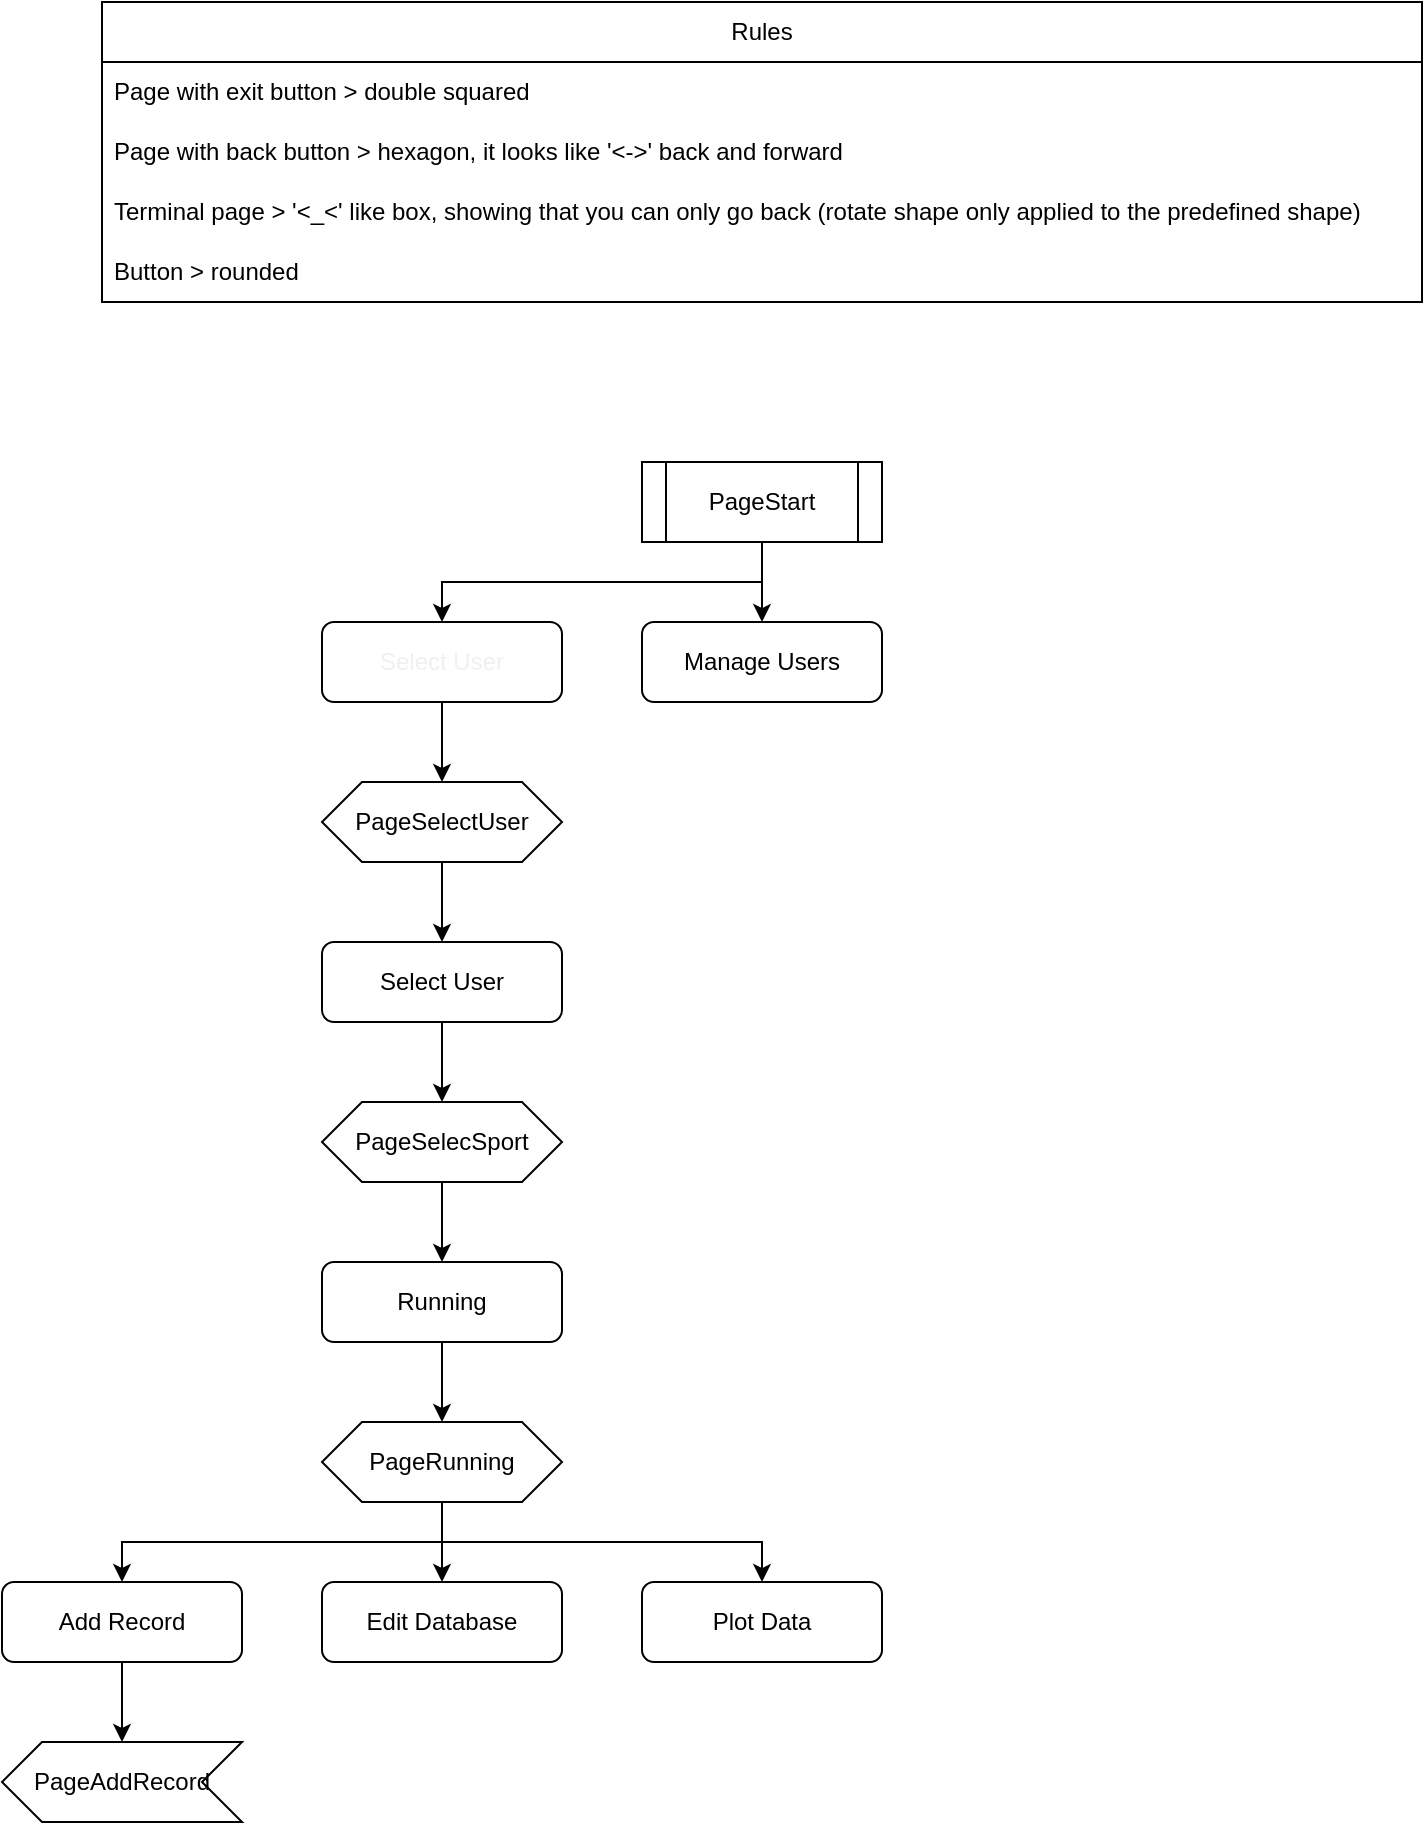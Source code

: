 <mxfile version="20.7.4" type="device"><diagram id="C5RBs43oDa-KdzZeNtuy" name="Page-1"><mxGraphModel dx="875" dy="1687" grid="1" gridSize="10" guides="1" tooltips="1" connect="1" arrows="1" fold="1" page="1" pageScale="1" pageWidth="827" pageHeight="1169" math="0" shadow="0"><root><mxCell id="WIyWlLk6GJQsqaUBKTNV-0"/><mxCell id="WIyWlLk6GJQsqaUBKTNV-1" parent="WIyWlLk6GJQsqaUBKTNV-0"/><mxCell id="85kEBRqcw1jvHwk8xzVZ-10" style="edgeStyle=orthogonalEdgeStyle;rounded=0;orthogonalLoop=1;jettySize=auto;html=1;exitX=0.5;exitY=1;exitDx=0;exitDy=0;" edge="1" parent="WIyWlLk6GJQsqaUBKTNV-1" source="WIyWlLk6GJQsqaUBKTNV-3" target="85kEBRqcw1jvHwk8xzVZ-8"><mxGeometry relative="1" as="geometry"/></mxCell><mxCell id="85kEBRqcw1jvHwk8xzVZ-11" style="edgeStyle=orthogonalEdgeStyle;rounded=0;orthogonalLoop=1;jettySize=auto;html=1;exitX=0.5;exitY=1;exitDx=0;exitDy=0;entryX=0.5;entryY=0;entryDx=0;entryDy=0;" edge="1" parent="WIyWlLk6GJQsqaUBKTNV-1" source="WIyWlLk6GJQsqaUBKTNV-3" target="85kEBRqcw1jvHwk8xzVZ-9"><mxGeometry relative="1" as="geometry"/></mxCell><mxCell id="WIyWlLk6GJQsqaUBKTNV-3" value="PageStart" style="shape=process;whiteSpace=wrap;html=1;backgroundOutline=1;" parent="WIyWlLk6GJQsqaUBKTNV-1" vertex="1"><mxGeometry x="340" y="40" width="120" height="40" as="geometry"/></mxCell><mxCell id="85kEBRqcw1jvHwk8xzVZ-43" style="edgeStyle=orthogonalEdgeStyle;rounded=0;orthogonalLoop=1;jettySize=auto;html=1;exitX=0.5;exitY=1;exitDx=0;exitDy=0;" edge="1" parent="WIyWlLk6GJQsqaUBKTNV-1" source="85kEBRqcw1jvHwk8xzVZ-8"><mxGeometry relative="1" as="geometry"><mxPoint x="240.333" y="160.167" as="targetPoint"/></mxGeometry></mxCell><mxCell id="85kEBRqcw1jvHwk8xzVZ-95" style="edgeStyle=orthogonalEdgeStyle;rounded=0;orthogonalLoop=1;jettySize=auto;html=1;exitX=0.5;exitY=1;exitDx=0;exitDy=0;entryX=0.5;entryY=0;entryDx=0;entryDy=0;" edge="1" parent="WIyWlLk6GJQsqaUBKTNV-1" source="85kEBRqcw1jvHwk8xzVZ-8" target="85kEBRqcw1jvHwk8xzVZ-74"><mxGeometry relative="1" as="geometry"/></mxCell><mxCell id="85kEBRqcw1jvHwk8xzVZ-8" value="&lt;div style=&quot;&quot;&gt;&lt;br&gt;&lt;/div&gt;&lt;span style=&quot;color: rgb(240, 240, 240); font-family: Helvetica; font-size: 12px; font-style: normal; font-variant-ligatures: normal; font-variant-caps: normal; font-weight: 400; letter-spacing: normal; orphans: 2; text-indent: 0px; text-transform: none; widows: 2; word-spacing: 0px; -webkit-text-stroke-width: 0px; background-color: rgb(42, 37, 47); text-decoration-thickness: initial; text-decoration-style: initial; text-decoration-color: initial; float: none; display: inline !important;&quot;&gt;&lt;div style=&quot;&quot;&gt;Select User&lt;/div&gt;&lt;/span&gt;&lt;div style=&quot;&quot;&gt;&lt;br&gt;&lt;/div&gt;" style="rounded=1;whiteSpace=wrap;html=1;align=center;" vertex="1" parent="WIyWlLk6GJQsqaUBKTNV-1"><mxGeometry x="180" y="120" width="120" height="40" as="geometry"/></mxCell><mxCell id="85kEBRqcw1jvHwk8xzVZ-9" value="&lt;div style=&quot;&quot;&gt;Manage Users&lt;/div&gt;" style="rounded=1;whiteSpace=wrap;html=1;align=center;" vertex="1" parent="WIyWlLk6GJQsqaUBKTNV-1"><mxGeometry x="340" y="120" width="120" height="40" as="geometry"/></mxCell><mxCell id="85kEBRqcw1jvHwk8xzVZ-33" value="Rules" style="swimlane;fontStyle=0;childLayout=stackLayout;horizontal=1;startSize=30;horizontalStack=0;resizeParent=1;resizeParentMax=0;resizeLast=0;collapsible=1;marginBottom=0;whiteSpace=wrap;html=1;swimlaneFillColor=default;strokeColor=default;glass=0;gradientColor=none;" vertex="1" parent="WIyWlLk6GJQsqaUBKTNV-1"><mxGeometry x="70" y="-190" width="660" height="150" as="geometry"/></mxCell><mxCell id="85kEBRqcw1jvHwk8xzVZ-37" value="Page with exit button &amp;gt; double squared" style="text;strokeColor=none;fillColor=none;align=left;verticalAlign=middle;spacingLeft=4;spacingRight=4;overflow=hidden;points=[[0,0.5],[1,0.5]];portConstraint=eastwest;rotatable=0;whiteSpace=wrap;html=1;" vertex="1" parent="85kEBRqcw1jvHwk8xzVZ-33"><mxGeometry y="30" width="660" height="30" as="geometry"/></mxCell><mxCell id="85kEBRqcw1jvHwk8xzVZ-75" value="Page with back button &amp;gt; hexagon, it looks like '&amp;lt;-&amp;gt;' back and forward" style="text;strokeColor=none;fillColor=none;align=left;verticalAlign=middle;spacingLeft=4;spacingRight=4;overflow=hidden;points=[[0,0.5],[1,0.5]];portConstraint=eastwest;rotatable=0;whiteSpace=wrap;html=1;" vertex="1" parent="85kEBRqcw1jvHwk8xzVZ-33"><mxGeometry y="60" width="660" height="30" as="geometry"/></mxCell><mxCell id="85kEBRqcw1jvHwk8xzVZ-72" value="Terminal page &amp;gt; '&amp;lt;_&amp;lt;' like box, showing that you can only go back (rotate shape only applied to the predefined shape)" style="text;strokeColor=none;fillColor=none;align=left;verticalAlign=middle;spacingLeft=4;spacingRight=4;overflow=hidden;points=[[0,0.5],[1,0.5]];portConstraint=eastwest;rotatable=0;whiteSpace=wrap;html=1;" vertex="1" parent="85kEBRqcw1jvHwk8xzVZ-33"><mxGeometry y="90" width="660" height="30" as="geometry"/></mxCell><mxCell id="85kEBRqcw1jvHwk8xzVZ-35" value="Button &amp;gt; rounded" style="text;strokeColor=none;fillColor=none;align=left;verticalAlign=middle;spacingLeft=4;spacingRight=4;overflow=hidden;points=[[0,0.5],[1,0.5]];portConstraint=eastwest;rotatable=0;whiteSpace=wrap;html=1;" vertex="1" parent="85kEBRqcw1jvHwk8xzVZ-33"><mxGeometry y="120" width="660" height="30" as="geometry"/></mxCell><mxCell id="85kEBRqcw1jvHwk8xzVZ-94" style="edgeStyle=orthogonalEdgeStyle;rounded=0;orthogonalLoop=1;jettySize=auto;html=1;exitX=0.5;exitY=1;exitDx=0;exitDy=0;entryX=0.5;entryY=0;entryDx=0;entryDy=0;" edge="1" parent="WIyWlLk6GJQsqaUBKTNV-1" source="85kEBRqcw1jvHwk8xzVZ-45" target="85kEBRqcw1jvHwk8xzVZ-79"><mxGeometry relative="1" as="geometry"/></mxCell><mxCell id="85kEBRqcw1jvHwk8xzVZ-45" value="&lt;div style=&quot;&quot;&gt;Select User&lt;/div&gt;" style="rounded=1;whiteSpace=wrap;html=1;align=center;" vertex="1" parent="WIyWlLk6GJQsqaUBKTNV-1"><mxGeometry x="180" y="280" width="120" height="40" as="geometry"/></mxCell><mxCell id="85kEBRqcw1jvHwk8xzVZ-92" style="edgeStyle=orthogonalEdgeStyle;rounded=0;orthogonalLoop=1;jettySize=auto;html=1;exitX=0.5;exitY=1;exitDx=0;exitDy=0;entryX=0.5;entryY=0;entryDx=0;entryDy=0;" edge="1" parent="WIyWlLk6GJQsqaUBKTNV-1" source="85kEBRqcw1jvHwk8xzVZ-51" target="85kEBRqcw1jvHwk8xzVZ-85"><mxGeometry relative="1" as="geometry"/></mxCell><mxCell id="85kEBRqcw1jvHwk8xzVZ-51" value="&lt;div style=&quot;&quot;&gt;Running&lt;/div&gt;" style="rounded=1;whiteSpace=wrap;html=1;align=center;" vertex="1" parent="WIyWlLk6GJQsqaUBKTNV-1"><mxGeometry x="180" y="440" width="120" height="40" as="geometry"/></mxCell><mxCell id="85kEBRqcw1jvHwk8xzVZ-99" style="edgeStyle=orthogonalEdgeStyle;rounded=0;orthogonalLoop=1;jettySize=auto;html=1;exitX=0.5;exitY=1;exitDx=0;exitDy=0;entryX=0.5;entryY=1;entryDx=0;entryDy=0;" edge="1" parent="WIyWlLk6GJQsqaUBKTNV-1" source="85kEBRqcw1jvHwk8xzVZ-56" target="85kEBRqcw1jvHwk8xzVZ-98"><mxGeometry relative="1" as="geometry"/></mxCell><mxCell id="85kEBRqcw1jvHwk8xzVZ-56" value="&lt;div style=&quot;&quot;&gt;Add Record&lt;/div&gt;" style="rounded=1;whiteSpace=wrap;html=1;align=center;" vertex="1" parent="WIyWlLk6GJQsqaUBKTNV-1"><mxGeometry x="20" y="600" width="120" height="40" as="geometry"/></mxCell><mxCell id="85kEBRqcw1jvHwk8xzVZ-57" value="&lt;div style=&quot;&quot;&gt;Edit Database&lt;/div&gt;" style="rounded=1;whiteSpace=wrap;html=1;align=center;" vertex="1" parent="WIyWlLk6GJQsqaUBKTNV-1"><mxGeometry x="180" y="600" width="120" height="40" as="geometry"/></mxCell><mxCell id="85kEBRqcw1jvHwk8xzVZ-58" value="&lt;div style=&quot;&quot;&gt;Plot Data&lt;/div&gt;" style="rounded=1;whiteSpace=wrap;html=1;align=center;" vertex="1" parent="WIyWlLk6GJQsqaUBKTNV-1"><mxGeometry x="340" y="600" width="120" height="40" as="geometry"/></mxCell><mxCell id="85kEBRqcw1jvHwk8xzVZ-77" style="edgeStyle=orthogonalEdgeStyle;rounded=0;orthogonalLoop=1;jettySize=auto;html=1;exitX=0.5;exitY=1;exitDx=0;exitDy=0;entryX=0.5;entryY=0;entryDx=0;entryDy=0;" edge="1" parent="WIyWlLk6GJQsqaUBKTNV-1" source="85kEBRqcw1jvHwk8xzVZ-74" target="85kEBRqcw1jvHwk8xzVZ-45"><mxGeometry relative="1" as="geometry"/></mxCell><mxCell id="85kEBRqcw1jvHwk8xzVZ-74" value="PageSelectUser" style="shape=hexagon;perimeter=hexagonPerimeter2;whiteSpace=wrap;html=1;fixedSize=1;" vertex="1" parent="WIyWlLk6GJQsqaUBKTNV-1"><mxGeometry x="180" y="200" width="120" height="40" as="geometry"/></mxCell><mxCell id="85kEBRqcw1jvHwk8xzVZ-81" style="edgeStyle=orthogonalEdgeStyle;rounded=0;orthogonalLoop=1;jettySize=auto;html=1;exitX=0.5;exitY=1;exitDx=0;exitDy=0;entryX=0.5;entryY=0;entryDx=0;entryDy=0;" edge="1" parent="WIyWlLk6GJQsqaUBKTNV-1" source="85kEBRqcw1jvHwk8xzVZ-79" target="85kEBRqcw1jvHwk8xzVZ-51"><mxGeometry relative="1" as="geometry"/></mxCell><mxCell id="85kEBRqcw1jvHwk8xzVZ-79" value="PageSelecSport" style="shape=hexagon;perimeter=hexagonPerimeter2;whiteSpace=wrap;html=1;fixedSize=1;" vertex="1" parent="WIyWlLk6GJQsqaUBKTNV-1"><mxGeometry x="180" y="360" width="120" height="40" as="geometry"/></mxCell><mxCell id="85kEBRqcw1jvHwk8xzVZ-89" style="edgeStyle=orthogonalEdgeStyle;rounded=0;orthogonalLoop=1;jettySize=auto;html=1;exitX=0.5;exitY=1;exitDx=0;exitDy=0;" edge="1" parent="WIyWlLk6GJQsqaUBKTNV-1" source="85kEBRqcw1jvHwk8xzVZ-85" target="85kEBRqcw1jvHwk8xzVZ-56"><mxGeometry relative="1" as="geometry"/></mxCell><mxCell id="85kEBRqcw1jvHwk8xzVZ-90" style="edgeStyle=orthogonalEdgeStyle;rounded=0;orthogonalLoop=1;jettySize=auto;html=1;exitX=0.5;exitY=1;exitDx=0;exitDy=0;entryX=0.5;entryY=0;entryDx=0;entryDy=0;" edge="1" parent="WIyWlLk6GJQsqaUBKTNV-1" source="85kEBRqcw1jvHwk8xzVZ-85" target="85kEBRqcw1jvHwk8xzVZ-57"><mxGeometry relative="1" as="geometry"/></mxCell><mxCell id="85kEBRqcw1jvHwk8xzVZ-91" style="edgeStyle=orthogonalEdgeStyle;rounded=0;orthogonalLoop=1;jettySize=auto;html=1;exitX=0.5;exitY=1;exitDx=0;exitDy=0;entryX=0.5;entryY=0;entryDx=0;entryDy=0;" edge="1" parent="WIyWlLk6GJQsqaUBKTNV-1" source="85kEBRqcw1jvHwk8xzVZ-85" target="85kEBRqcw1jvHwk8xzVZ-58"><mxGeometry relative="1" as="geometry"/></mxCell><mxCell id="85kEBRqcw1jvHwk8xzVZ-85" value="PageRunning" style="shape=hexagon;perimeter=hexagonPerimeter2;whiteSpace=wrap;html=1;fixedSize=1;" vertex="1" parent="WIyWlLk6GJQsqaUBKTNV-1"><mxGeometry x="180" y="520" width="120" height="40" as="geometry"/></mxCell><mxCell id="85kEBRqcw1jvHwk8xzVZ-98" value="PageAddRecord" style="shape=step;perimeter=stepPerimeter;whiteSpace=wrap;html=1;fixedSize=1;direction=west;" vertex="1" parent="WIyWlLk6GJQsqaUBKTNV-1"><mxGeometry x="20" y="680" width="120" height="40" as="geometry"/></mxCell></root></mxGraphModel></diagram></mxfile>